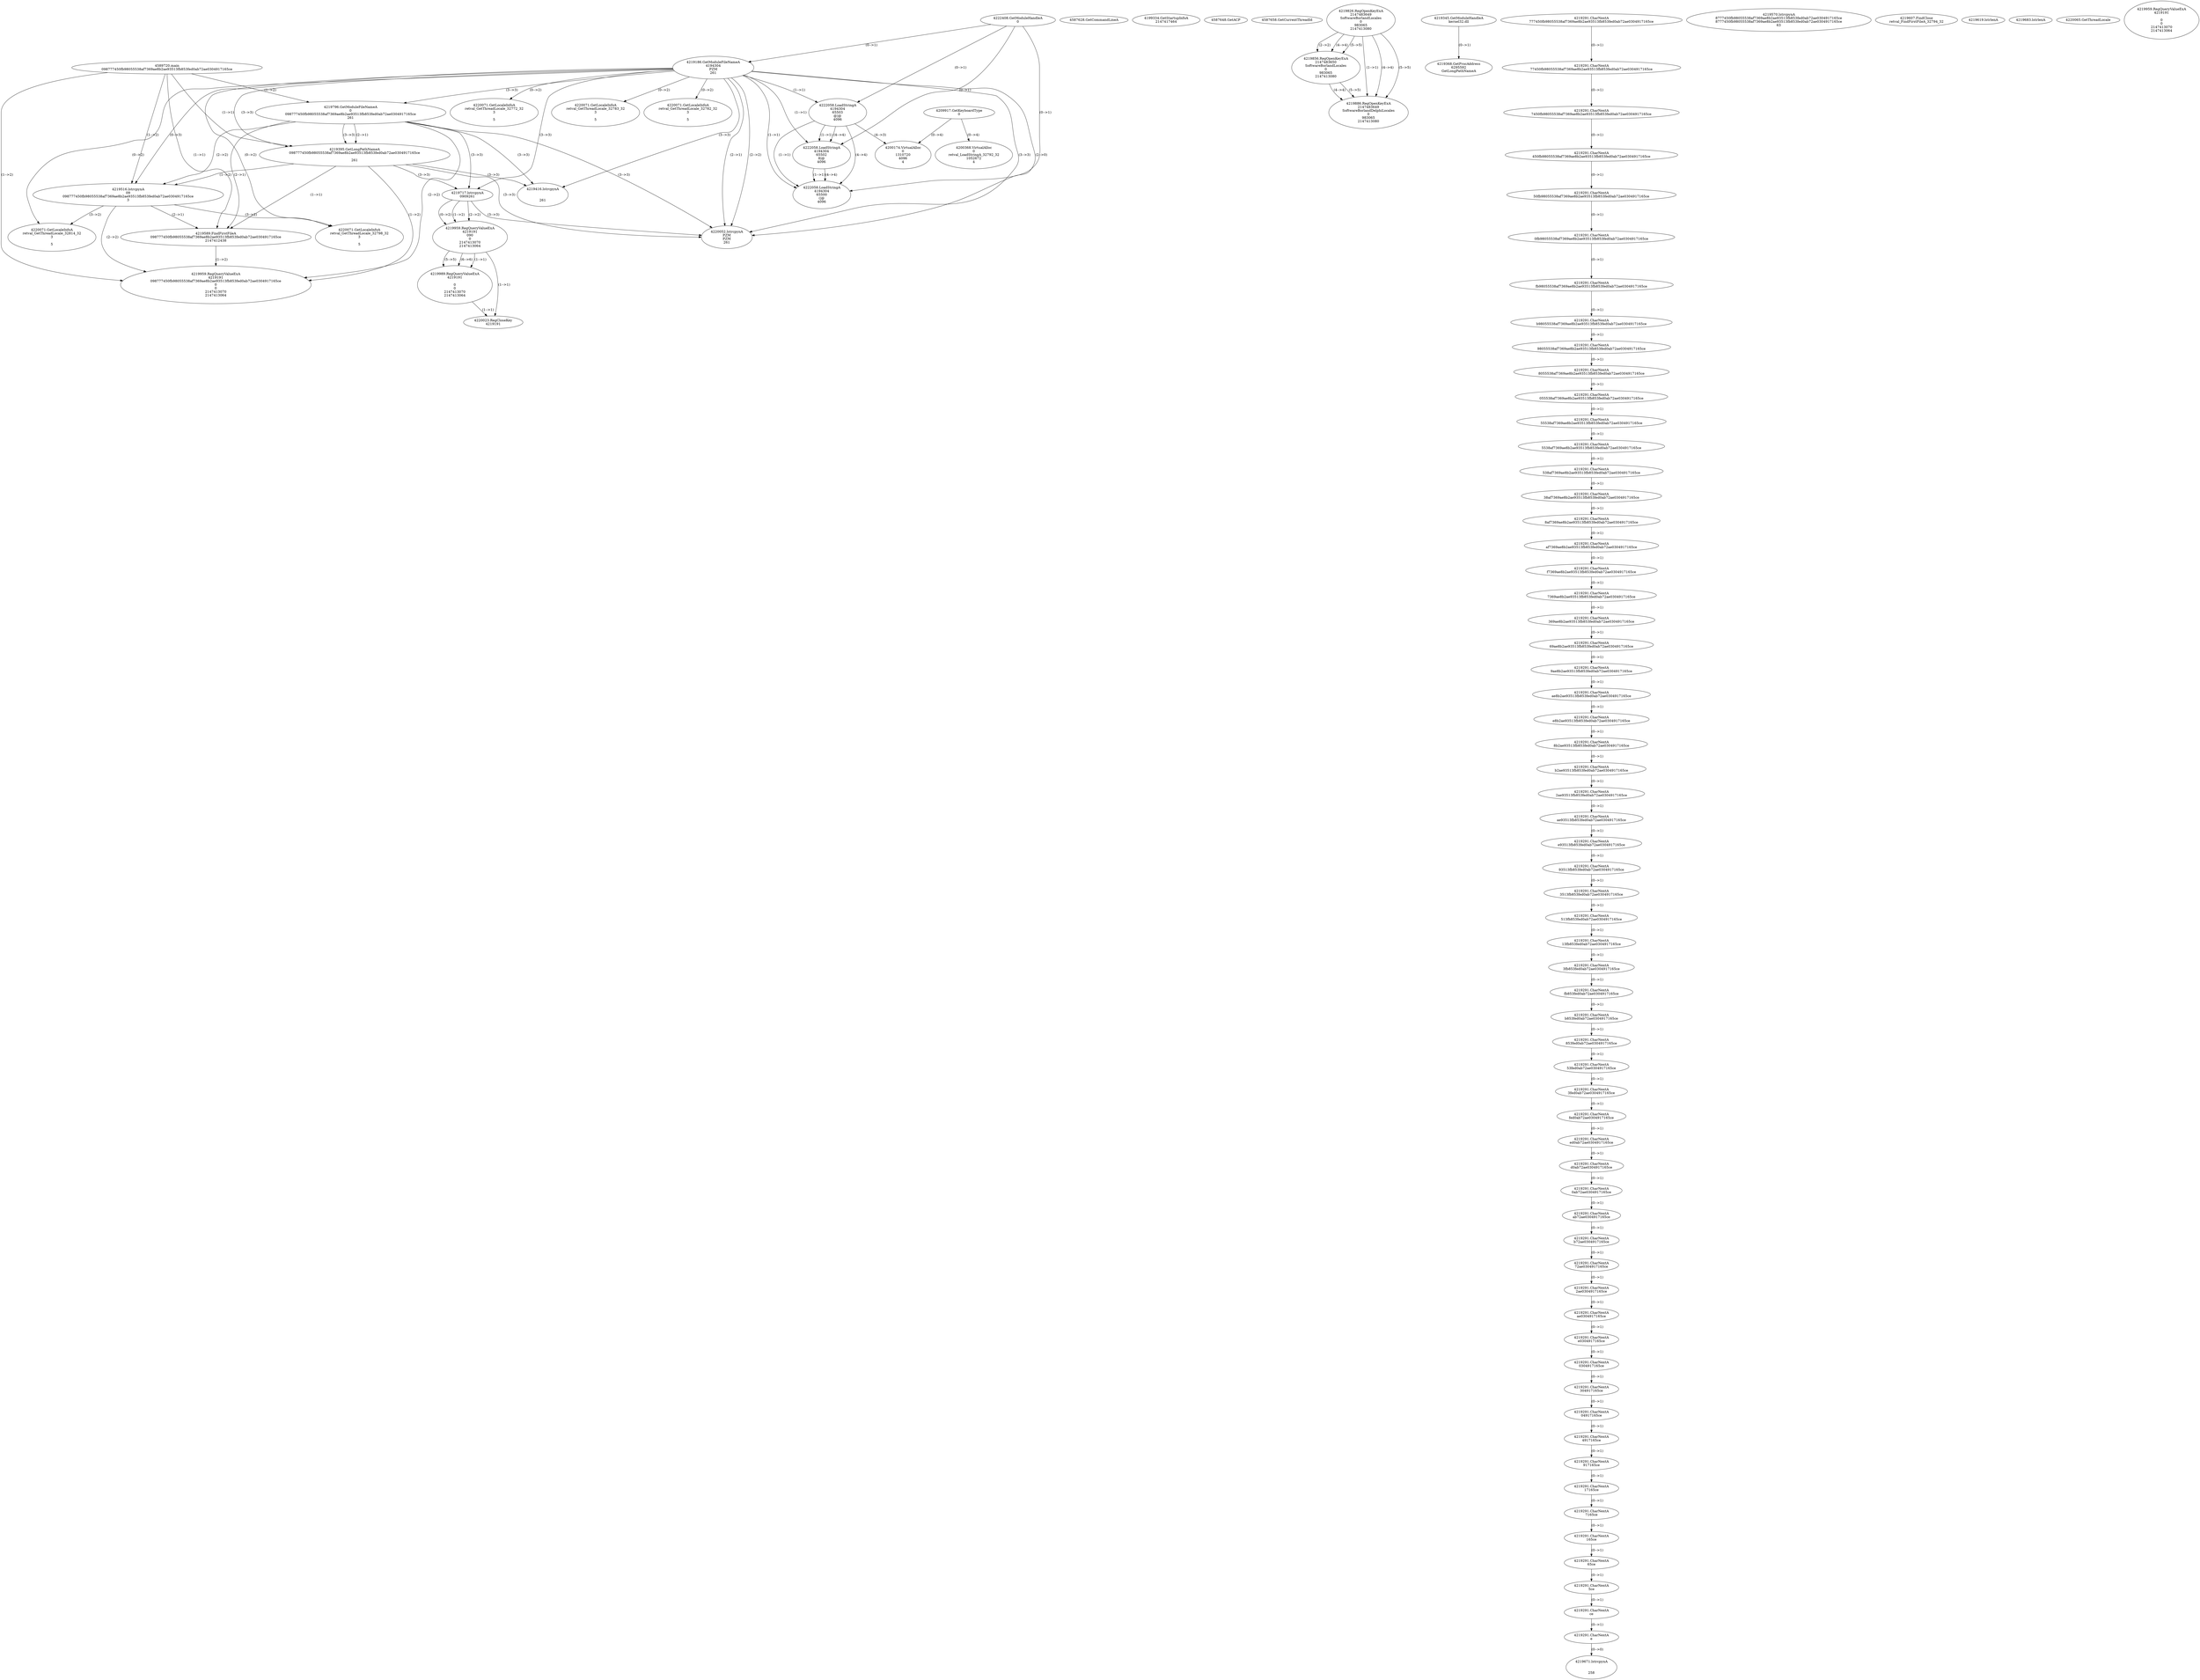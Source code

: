// Global SCDG with merge call
digraph {
	0 [label="4589720.main
098777450fb98055538af7369ae8b2ae93513fb853fed0ab72ae0304917165ce"]
	1 [label="4222408.GetModuleHandleA
0"]
	2 [label="4209917.GetKeyboardType
0"]
	3 [label="4587628.GetCommandLineA
"]
	4 [label="4199334.GetStartupInfoA
2147417464"]
	5 [label="4587648.GetACP
"]
	6 [label="4587658.GetCurrentThreadId
"]
	7 [label="4219186.GetModuleFileNameA
4194304
PZM
261"]
	1 -> 7 [label="(0-->1)"]
	8 [label="4219796.GetModuleFileNameA
0
098777450fb98055538af7369ae8b2ae93513fb853fed0ab72ae0304917165ce
261"]
	0 -> 8 [label="(1-->2)"]
	7 -> 8 [label="(3-->3)"]
	9 [label="4219826.RegOpenKeyExA
2147483649
Software\Borland\Locales
0
983065
2147413080"]
	10 [label="4219856.RegOpenKeyExA
2147483650
Software\Borland\Locales
0
983065
2147413080"]
	9 -> 10 [label="(2-->2)"]
	9 -> 10 [label="(4-->4)"]
	9 -> 10 [label="(5-->5)"]
	11 [label="4219345.GetModuleHandleA
kernel32.dll"]
	12 [label="4219368.GetProcAddress
6295592
GetLongPathNameA"]
	11 -> 12 [label="(0-->1)"]
	13 [label="4219395.GetLongPathNameA
098777450fb98055538af7369ae8b2ae93513fb853fed0ab72ae0304917165ce

261"]
	0 -> 13 [label="(1-->1)"]
	8 -> 13 [label="(2-->1)"]
	7 -> 13 [label="(3-->3)"]
	8 -> 13 [label="(3-->3)"]
	14 [label="4219516.lstrcpynA
09
098777450fb98055538af7369ae8b2ae93513fb853fed0ab72ae0304917165ce
3"]
	0 -> 14 [label="(1-->2)"]
	8 -> 14 [label="(2-->2)"]
	13 -> 14 [label="(1-->2)"]
	7 -> 14 [label="(0-->3)"]
	15 [label="4219291.CharNextA
777450fb98055538af7369ae8b2ae93513fb853fed0ab72ae0304917165ce"]
	16 [label="4219291.CharNextA
77450fb98055538af7369ae8b2ae93513fb853fed0ab72ae0304917165ce"]
	15 -> 16 [label="(0-->1)"]
	17 [label="4219291.CharNextA
7450fb98055538af7369ae8b2ae93513fb853fed0ab72ae0304917165ce"]
	16 -> 17 [label="(0-->1)"]
	18 [label="4219291.CharNextA
450fb98055538af7369ae8b2ae93513fb853fed0ab72ae0304917165ce"]
	17 -> 18 [label="(0-->1)"]
	19 [label="4219291.CharNextA
50fb98055538af7369ae8b2ae93513fb853fed0ab72ae0304917165ce"]
	18 -> 19 [label="(0-->1)"]
	20 [label="4219291.CharNextA
0fb98055538af7369ae8b2ae93513fb853fed0ab72ae0304917165ce"]
	19 -> 20 [label="(0-->1)"]
	21 [label="4219291.CharNextA
fb98055538af7369ae8b2ae93513fb853fed0ab72ae0304917165ce"]
	20 -> 21 [label="(0-->1)"]
	22 [label="4219291.CharNextA
b98055538af7369ae8b2ae93513fb853fed0ab72ae0304917165ce"]
	21 -> 22 [label="(0-->1)"]
	23 [label="4219291.CharNextA
98055538af7369ae8b2ae93513fb853fed0ab72ae0304917165ce"]
	22 -> 23 [label="(0-->1)"]
	24 [label="4219291.CharNextA
8055538af7369ae8b2ae93513fb853fed0ab72ae0304917165ce"]
	23 -> 24 [label="(0-->1)"]
	25 [label="4219291.CharNextA
055538af7369ae8b2ae93513fb853fed0ab72ae0304917165ce"]
	24 -> 25 [label="(0-->1)"]
	26 [label="4219291.CharNextA
55538af7369ae8b2ae93513fb853fed0ab72ae0304917165ce"]
	25 -> 26 [label="(0-->1)"]
	27 [label="4219291.CharNextA
5538af7369ae8b2ae93513fb853fed0ab72ae0304917165ce"]
	26 -> 27 [label="(0-->1)"]
	28 [label="4219291.CharNextA
538af7369ae8b2ae93513fb853fed0ab72ae0304917165ce"]
	27 -> 28 [label="(0-->1)"]
	29 [label="4219291.CharNextA
38af7369ae8b2ae93513fb853fed0ab72ae0304917165ce"]
	28 -> 29 [label="(0-->1)"]
	30 [label="4219291.CharNextA
8af7369ae8b2ae93513fb853fed0ab72ae0304917165ce"]
	29 -> 30 [label="(0-->1)"]
	31 [label="4219291.CharNextA
af7369ae8b2ae93513fb853fed0ab72ae0304917165ce"]
	30 -> 31 [label="(0-->1)"]
	32 [label="4219291.CharNextA
f7369ae8b2ae93513fb853fed0ab72ae0304917165ce"]
	31 -> 32 [label="(0-->1)"]
	33 [label="4219291.CharNextA
7369ae8b2ae93513fb853fed0ab72ae0304917165ce"]
	32 -> 33 [label="(0-->1)"]
	34 [label="4219291.CharNextA
369ae8b2ae93513fb853fed0ab72ae0304917165ce"]
	33 -> 34 [label="(0-->1)"]
	35 [label="4219291.CharNextA
69ae8b2ae93513fb853fed0ab72ae0304917165ce"]
	34 -> 35 [label="(0-->1)"]
	36 [label="4219291.CharNextA
9ae8b2ae93513fb853fed0ab72ae0304917165ce"]
	35 -> 36 [label="(0-->1)"]
	37 [label="4219291.CharNextA
ae8b2ae93513fb853fed0ab72ae0304917165ce"]
	36 -> 37 [label="(0-->1)"]
	38 [label="4219291.CharNextA
e8b2ae93513fb853fed0ab72ae0304917165ce"]
	37 -> 38 [label="(0-->1)"]
	39 [label="4219291.CharNextA
8b2ae93513fb853fed0ab72ae0304917165ce"]
	38 -> 39 [label="(0-->1)"]
	40 [label="4219291.CharNextA
b2ae93513fb853fed0ab72ae0304917165ce"]
	39 -> 40 [label="(0-->1)"]
	41 [label="4219291.CharNextA
2ae93513fb853fed0ab72ae0304917165ce"]
	40 -> 41 [label="(0-->1)"]
	42 [label="4219291.CharNextA
ae93513fb853fed0ab72ae0304917165ce"]
	41 -> 42 [label="(0-->1)"]
	43 [label="4219291.CharNextA
e93513fb853fed0ab72ae0304917165ce"]
	42 -> 43 [label="(0-->1)"]
	44 [label="4219291.CharNextA
93513fb853fed0ab72ae0304917165ce"]
	43 -> 44 [label="(0-->1)"]
	45 [label="4219291.CharNextA
3513fb853fed0ab72ae0304917165ce"]
	44 -> 45 [label="(0-->1)"]
	46 [label="4219291.CharNextA
513fb853fed0ab72ae0304917165ce"]
	45 -> 46 [label="(0-->1)"]
	47 [label="4219291.CharNextA
13fb853fed0ab72ae0304917165ce"]
	46 -> 47 [label="(0-->1)"]
	48 [label="4219291.CharNextA
3fb853fed0ab72ae0304917165ce"]
	47 -> 48 [label="(0-->1)"]
	49 [label="4219291.CharNextA
fb853fed0ab72ae0304917165ce"]
	48 -> 49 [label="(0-->1)"]
	50 [label="4219291.CharNextA
b853fed0ab72ae0304917165ce"]
	49 -> 50 [label="(0-->1)"]
	51 [label="4219291.CharNextA
853fed0ab72ae0304917165ce"]
	50 -> 51 [label="(0-->1)"]
	52 [label="4219291.CharNextA
53fed0ab72ae0304917165ce"]
	51 -> 52 [label="(0-->1)"]
	53 [label="4219291.CharNextA
3fed0ab72ae0304917165ce"]
	52 -> 53 [label="(0-->1)"]
	54 [label="4219291.CharNextA
fed0ab72ae0304917165ce"]
	53 -> 54 [label="(0-->1)"]
	55 [label="4219291.CharNextA
ed0ab72ae0304917165ce"]
	54 -> 55 [label="(0-->1)"]
	56 [label="4219291.CharNextA
d0ab72ae0304917165ce"]
	55 -> 56 [label="(0-->1)"]
	57 [label="4219291.CharNextA
0ab72ae0304917165ce"]
	56 -> 57 [label="(0-->1)"]
	58 [label="4219291.CharNextA
ab72ae0304917165ce"]
	57 -> 58 [label="(0-->1)"]
	59 [label="4219291.CharNextA
b72ae0304917165ce"]
	58 -> 59 [label="(0-->1)"]
	60 [label="4219291.CharNextA
72ae0304917165ce"]
	59 -> 60 [label="(0-->1)"]
	61 [label="4219291.CharNextA
2ae0304917165ce"]
	60 -> 61 [label="(0-->1)"]
	62 [label="4219291.CharNextA
ae0304917165ce"]
	61 -> 62 [label="(0-->1)"]
	63 [label="4219291.CharNextA
e0304917165ce"]
	62 -> 63 [label="(0-->1)"]
	64 [label="4219291.CharNextA
0304917165ce"]
	63 -> 64 [label="(0-->1)"]
	65 [label="4219291.CharNextA
304917165ce"]
	64 -> 65 [label="(0-->1)"]
	66 [label="4219291.CharNextA
04917165ce"]
	65 -> 66 [label="(0-->1)"]
	67 [label="4219291.CharNextA
4917165ce"]
	66 -> 67 [label="(0-->1)"]
	68 [label="4219291.CharNextA
917165ce"]
	67 -> 68 [label="(0-->1)"]
	69 [label="4219291.CharNextA
17165ce"]
	68 -> 69 [label="(0-->1)"]
	70 [label="4219291.CharNextA
7165ce"]
	69 -> 70 [label="(0-->1)"]
	71 [label="4219291.CharNextA
165ce"]
	70 -> 71 [label="(0-->1)"]
	72 [label="4219291.CharNextA
65ce"]
	71 -> 72 [label="(0-->1)"]
	73 [label="4219291.CharNextA
5ce"]
	72 -> 73 [label="(0-->1)"]
	74 [label="4219291.CharNextA
ce"]
	73 -> 74 [label="(0-->1)"]
	75 [label="4219291.CharNextA
e"]
	74 -> 75 [label="(0-->1)"]
	76 [label="4219570.lstrcpynA
8777450fb98055538af7369ae8b2ae93513fb853fed0ab72ae0304917165ce
8777450fb98055538af7369ae8b2ae93513fb853fed0ab72ae0304917165ce
63"]
	77 [label="4219589.FindFirstFileA
098777450fb98055538af7369ae8b2ae93513fb853fed0ab72ae0304917165ce
2147412438"]
	0 -> 77 [label="(1-->1)"]
	8 -> 77 [label="(2-->1)"]
	13 -> 77 [label="(1-->1)"]
	14 -> 77 [label="(2-->1)"]
	78 [label="4219607.FindClose
retval_FindFirstFileA_32794_32"]
	79 [label="4219619.lstrlenA
"]
	80 [label="4219671.lstrcpynA


258"]
	75 -> 80 [label="(0-->0)"]
	81 [label="4219683.lstrlenA
"]
	82 [label="4219717.lstrcpynA
09\
09\
261"]
	7 -> 82 [label="(3-->3)"]
	8 -> 82 [label="(3-->3)"]
	13 -> 82 [label="(3-->3)"]
	83 [label="4219959.RegQueryValueExA
4219191
09\
0
0
2147413070
2147413064"]
	82 -> 83 [label="(1-->2)"]
	82 -> 83 [label="(2-->2)"]
	82 -> 83 [label="(0-->2)"]
	84 [label="4219989.RegQueryValueExA
4219191

0
0
2147413070
2147413064"]
	83 -> 84 [label="(1-->1)"]
	83 -> 84 [label="(5-->5)"]
	83 -> 84 [label="(6-->6)"]
	85 [label="4220023.RegCloseKey
4219191"]
	83 -> 85 [label="(1-->1)"]
	84 -> 85 [label="(1-->1)"]
	86 [label="4220052.lstrcpynA
PZM
PZM
261"]
	7 -> 86 [label="(2-->1)"]
	7 -> 86 [label="(2-->2)"]
	7 -> 86 [label="(3-->3)"]
	8 -> 86 [label="(3-->3)"]
	13 -> 86 [label="(3-->3)"]
	82 -> 86 [label="(3-->3)"]
	7 -> 86 [label="(2-->0)"]
	87 [label="4220065.GetThreadLocale
"]
	88 [label="4220071.GetLocaleInfoA
retval_GetThreadLocale_32814_32
3

5"]
	7 -> 88 [label="(0-->2)"]
	14 -> 88 [label="(3-->2)"]
	89 [label="4222058.LoadStringA
4194304
65503
@|@
4096"]
	1 -> 89 [label="(0-->1)"]
	7 -> 89 [label="(1-->1)"]
	90 [label="4219886.RegOpenKeyExA
2147483649
Software\Borland\Delphi\Locales
0
983065
2147413080"]
	9 -> 90 [label="(1-->1)"]
	9 -> 90 [label="(4-->4)"]
	10 -> 90 [label="(4-->4)"]
	9 -> 90 [label="(5-->5)"]
	10 -> 90 [label="(5-->5)"]
	91 [label="4220071.GetLocaleInfoA
retval_GetThreadLocale_32772_32
3

5"]
	7 -> 91 [label="(0-->2)"]
	92 [label="4200368.VirtualAlloc
0
retval_LoadStringA_32792_32
1052672
4"]
	2 -> 92 [label="(0-->4)"]
	93 [label="4219959.RegQueryValueExA
4219191
098777450fb98055538af7369ae8b2ae93513fb853fed0ab72ae0304917165ce
0
0
2147413070
2147413064"]
	0 -> 93 [label="(1-->2)"]
	8 -> 93 [label="(2-->2)"]
	13 -> 93 [label="(1-->2)"]
	14 -> 93 [label="(2-->2)"]
	77 -> 93 [label="(1-->2)"]
	94 [label="4220071.GetLocaleInfoA
retval_GetThreadLocale_32798_32
3

5"]
	7 -> 94 [label="(0-->2)"]
	14 -> 94 [label="(3-->2)"]
	95 [label="4222058.LoadStringA
4194304
65502
8|@
4096"]
	1 -> 95 [label="(0-->1)"]
	7 -> 95 [label="(1-->1)"]
	89 -> 95 [label="(1-->1)"]
	89 -> 95 [label="(4-->4)"]
	96 [label="4222058.LoadStringA
4194304
65500
(|@
4096"]
	1 -> 96 [label="(0-->1)"]
	7 -> 96 [label="(1-->1)"]
	89 -> 96 [label="(1-->1)"]
	95 -> 96 [label="(1-->1)"]
	89 -> 96 [label="(4-->4)"]
	95 -> 96 [label="(4-->4)"]
	97 [label="4200174.VirtualAlloc
0
1310720
4096
4"]
	89 -> 97 [label="(4-->3)"]
	2 -> 97 [label="(0-->4)"]
	98 [label="4219416.lstrcpynA


261"]
	7 -> 98 [label="(3-->3)"]
	8 -> 98 [label="(3-->3)"]
	13 -> 98 [label="(3-->3)"]
	99 [label="4219959.RegQueryValueExA
4219191

0
0
2147413070
2147413064"]
	100 [label="4220071.GetLocaleInfoA
retval_GetThreadLocale_32783_32
3

5"]
	7 -> 100 [label="(0-->2)"]
	101 [label="4220071.GetLocaleInfoA
retval_GetThreadLocale_32782_32
3

5"]
	7 -> 101 [label="(0-->2)"]
}
